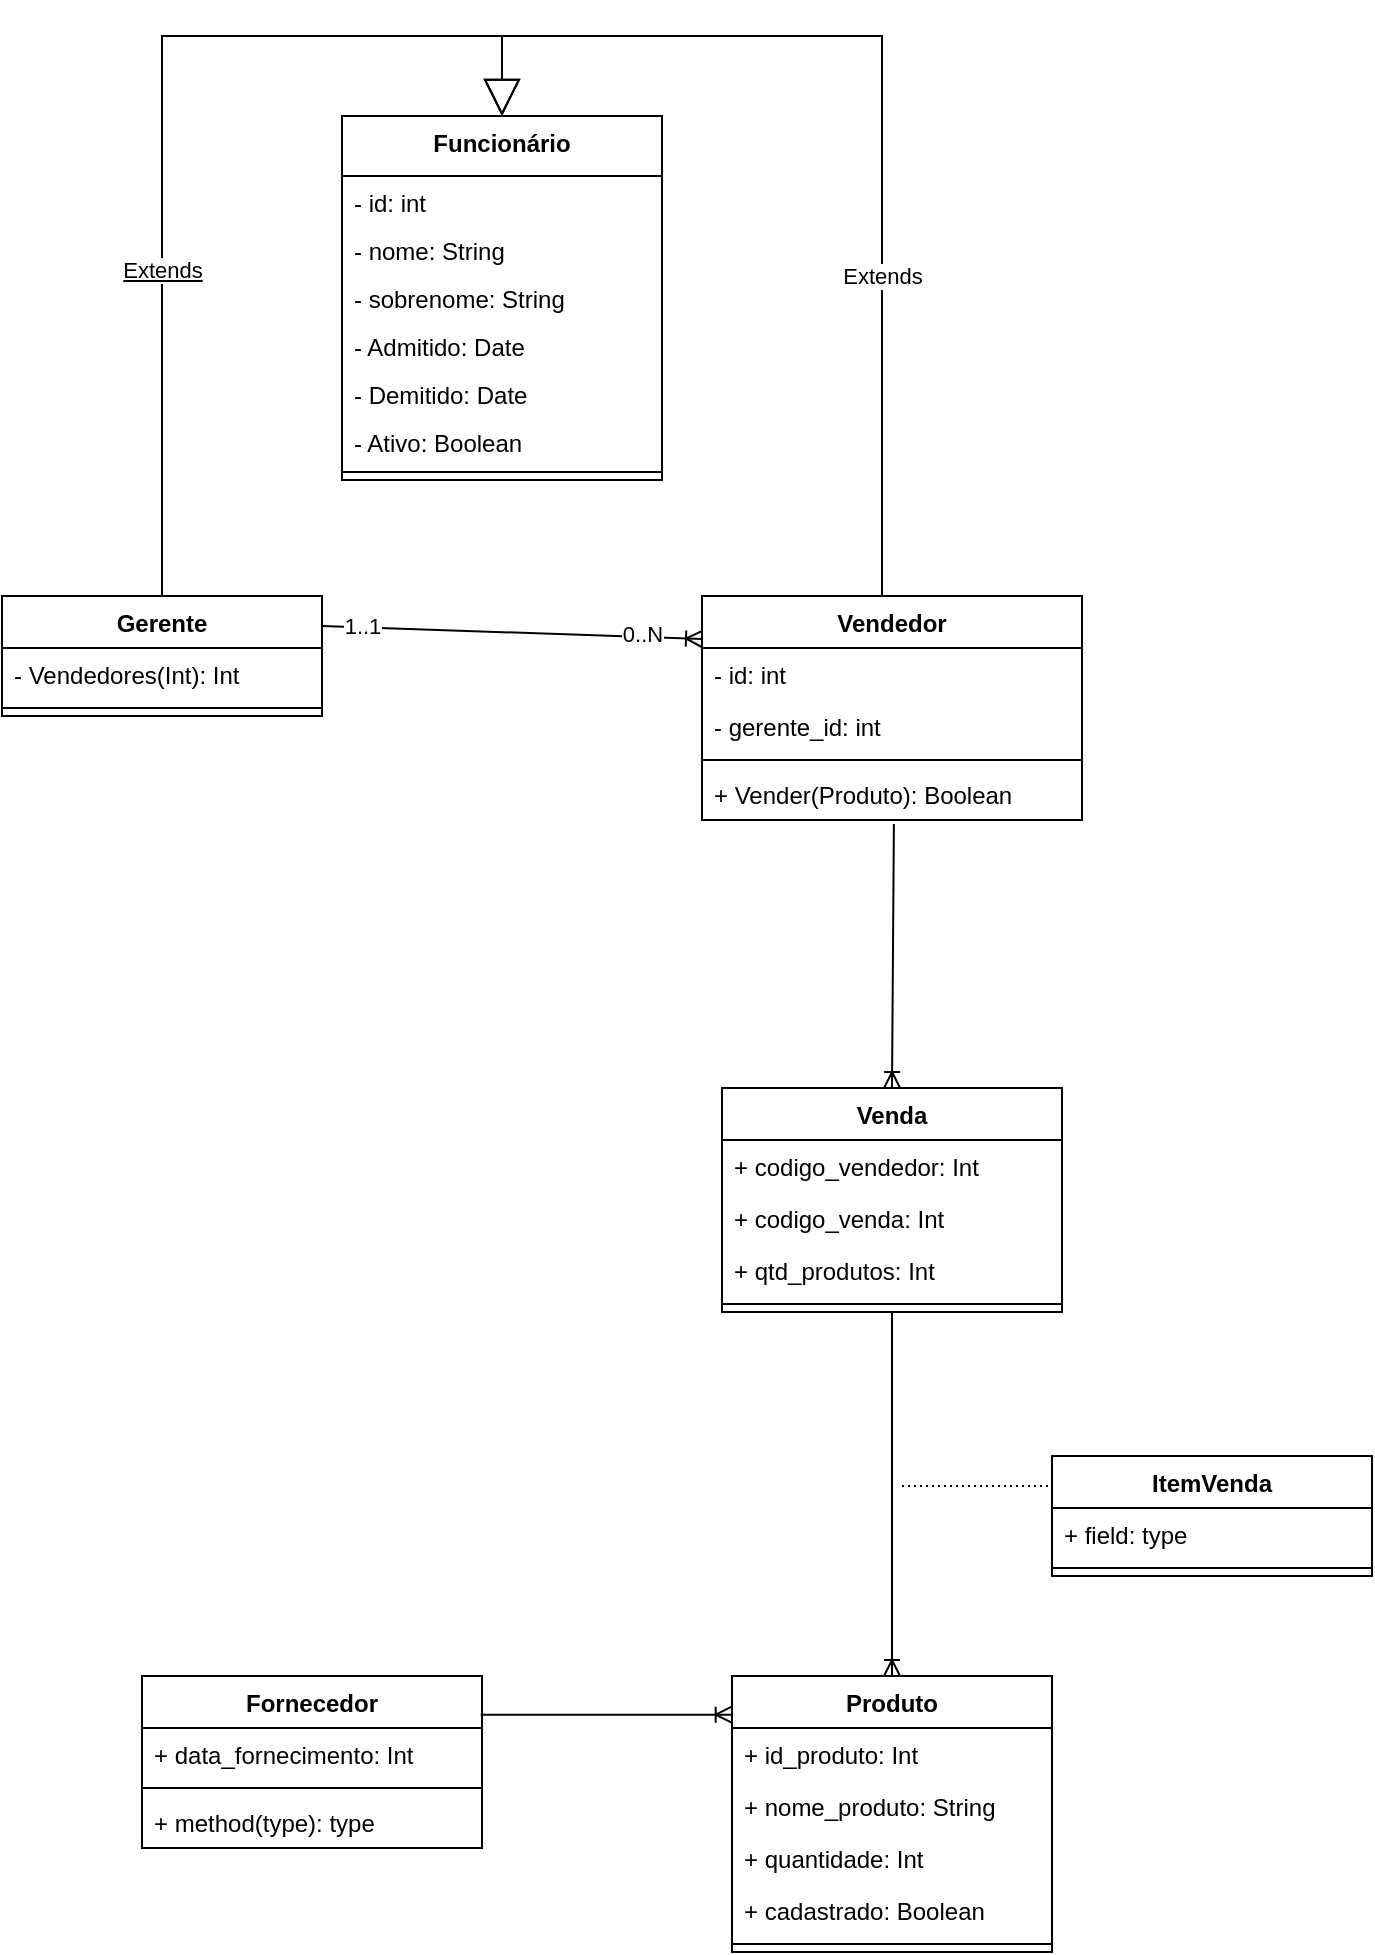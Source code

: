<mxfile version="20.0.0" type="github">
  <diagram id="Yc3sJ6PLqbWLHXm8ePQD" name="Page-1">
    <mxGraphModel dx="899" dy="1504" grid="1" gridSize="10" guides="1" tooltips="1" connect="1" arrows="1" fold="1" page="1" pageScale="1" pageWidth="850" pageHeight="1100" math="0" shadow="0">
      <root>
        <mxCell id="0" />
        <mxCell id="1" parent="0" />
        <mxCell id="ZTg7QbxthFuaDweqiiDR-2" value="Funcionário" style="swimlane;fontStyle=1;align=center;verticalAlign=top;childLayout=stackLayout;horizontal=1;startSize=30;horizontalStack=0;resizeParent=1;resizeParentMax=0;resizeLast=0;collapsible=1;marginBottom=0;" parent="1" vertex="1">
          <mxGeometry x="190" y="50" width="160" height="182" as="geometry">
            <mxRectangle x="200" y="390" width="110" height="30" as="alternateBounds" />
          </mxGeometry>
        </mxCell>
        <mxCell id="ZTg7QbxthFuaDweqiiDR-3" value="- id: int" style="text;strokeColor=none;fillColor=none;align=left;verticalAlign=top;spacingLeft=4;spacingRight=4;overflow=hidden;rotatable=0;points=[[0,0.5],[1,0.5]];portConstraint=eastwest;" parent="ZTg7QbxthFuaDweqiiDR-2" vertex="1">
          <mxGeometry y="30" width="160" height="24" as="geometry" />
        </mxCell>
        <mxCell id="ZTg7QbxthFuaDweqiiDR-10" value="- nome: String" style="text;strokeColor=none;fillColor=none;align=left;verticalAlign=top;spacingLeft=4;spacingRight=4;overflow=hidden;rotatable=0;points=[[0,0.5],[1,0.5]];portConstraint=eastwest;" parent="ZTg7QbxthFuaDweqiiDR-2" vertex="1">
          <mxGeometry y="54" width="160" height="24" as="geometry" />
        </mxCell>
        <mxCell id="ZTg7QbxthFuaDweqiiDR-23" value="- sobrenome: String" style="text;strokeColor=none;fillColor=none;align=left;verticalAlign=top;spacingLeft=4;spacingRight=4;overflow=hidden;rotatable=0;points=[[0,0.5],[1,0.5]];portConstraint=eastwest;" parent="ZTg7QbxthFuaDweqiiDR-2" vertex="1">
          <mxGeometry y="78" width="160" height="24" as="geometry" />
        </mxCell>
        <mxCell id="ZTg7QbxthFuaDweqiiDR-24" value="- Admitido: Date" style="text;strokeColor=none;fillColor=none;align=left;verticalAlign=top;spacingLeft=4;spacingRight=4;overflow=hidden;rotatable=0;points=[[0,0.5],[1,0.5]];portConstraint=eastwest;" parent="ZTg7QbxthFuaDweqiiDR-2" vertex="1">
          <mxGeometry y="102" width="160" height="24" as="geometry" />
        </mxCell>
        <mxCell id="ZTg7QbxthFuaDweqiiDR-28" value="- Demitido: Date" style="text;strokeColor=none;fillColor=none;align=left;verticalAlign=top;spacingLeft=4;spacingRight=4;overflow=hidden;rotatable=0;points=[[0,0.5],[1,0.5]];portConstraint=eastwest;" parent="ZTg7QbxthFuaDweqiiDR-2" vertex="1">
          <mxGeometry y="126" width="160" height="24" as="geometry" />
        </mxCell>
        <mxCell id="ZTg7QbxthFuaDweqiiDR-25" value="- Ativo: Boolean" style="text;strokeColor=none;fillColor=none;align=left;verticalAlign=top;spacingLeft=4;spacingRight=4;overflow=hidden;rotatable=0;points=[[0,0.5],[1,0.5]];portConstraint=eastwest;" parent="ZTg7QbxthFuaDweqiiDR-2" vertex="1">
          <mxGeometry y="150" width="160" height="24" as="geometry" />
        </mxCell>
        <mxCell id="ZTg7QbxthFuaDweqiiDR-4" value="" style="line;strokeWidth=1;fillColor=none;align=left;verticalAlign=middle;spacingTop=-1;spacingLeft=3;spacingRight=3;rotatable=0;labelPosition=right;points=[];portConstraint=eastwest;" parent="ZTg7QbxthFuaDweqiiDR-2" vertex="1">
          <mxGeometry y="174" width="160" height="8" as="geometry" />
        </mxCell>
        <mxCell id="ZTg7QbxthFuaDweqiiDR-11" value="Gerente" style="swimlane;fontStyle=1;align=center;verticalAlign=top;childLayout=stackLayout;horizontal=1;startSize=26;horizontalStack=0;resizeParent=1;resizeParentMax=0;resizeLast=0;collapsible=1;marginBottom=0;" parent="1" vertex="1">
          <mxGeometry x="20" y="290" width="160" height="60" as="geometry" />
        </mxCell>
        <mxCell id="ZTg7QbxthFuaDweqiiDR-12" value="- Vendedores(Int): Int" style="text;strokeColor=none;fillColor=none;align=left;verticalAlign=top;spacingLeft=4;spacingRight=4;overflow=hidden;rotatable=0;points=[[0,0.5],[1,0.5]];portConstraint=eastwest;" parent="ZTg7QbxthFuaDweqiiDR-11" vertex="1">
          <mxGeometry y="26" width="160" height="26" as="geometry" />
        </mxCell>
        <mxCell id="ZTg7QbxthFuaDweqiiDR-13" value="" style="line;strokeWidth=1;fillColor=none;align=left;verticalAlign=middle;spacingTop=-1;spacingLeft=3;spacingRight=3;rotatable=0;labelPosition=right;points=[];portConstraint=eastwest;" parent="ZTg7QbxthFuaDweqiiDR-11" vertex="1">
          <mxGeometry y="52" width="160" height="8" as="geometry" />
        </mxCell>
        <mxCell id="ZTg7QbxthFuaDweqiiDR-16" value="Vendedor" style="swimlane;fontStyle=1;align=center;verticalAlign=top;childLayout=stackLayout;horizontal=1;startSize=26;horizontalStack=0;resizeParent=1;resizeParentMax=0;resizeLast=0;collapsible=1;marginBottom=0;" parent="1" vertex="1">
          <mxGeometry x="370" y="290" width="190" height="112" as="geometry" />
        </mxCell>
        <mxCell id="ZTg7QbxthFuaDweqiiDR-17" value="- id: int" style="text;strokeColor=none;fillColor=none;align=left;verticalAlign=top;spacingLeft=4;spacingRight=4;overflow=hidden;rotatable=0;points=[[0,0.5],[1,0.5]];portConstraint=eastwest;" parent="ZTg7QbxthFuaDweqiiDR-16" vertex="1">
          <mxGeometry y="26" width="190" height="26" as="geometry" />
        </mxCell>
        <mxCell id="ZTg7QbxthFuaDweqiiDR-45" value="- gerente_id: int " style="text;strokeColor=none;fillColor=none;align=left;verticalAlign=top;spacingLeft=4;spacingRight=4;overflow=hidden;rotatable=0;points=[[0,0.5],[1,0.5]];portConstraint=eastwest;" parent="ZTg7QbxthFuaDweqiiDR-16" vertex="1">
          <mxGeometry y="52" width="190" height="26" as="geometry" />
        </mxCell>
        <mxCell id="ZTg7QbxthFuaDweqiiDR-18" value="" style="line;strokeWidth=1;fillColor=none;align=left;verticalAlign=middle;spacingTop=-1;spacingLeft=3;spacingRight=3;rotatable=0;labelPosition=right;points=[];portConstraint=eastwest;" parent="ZTg7QbxthFuaDweqiiDR-16" vertex="1">
          <mxGeometry y="78" width="190" height="8" as="geometry" />
        </mxCell>
        <mxCell id="ZTg7QbxthFuaDweqiiDR-19" value="+ Vender(Produto): Boolean" style="text;strokeColor=none;fillColor=none;align=left;verticalAlign=top;spacingLeft=4;spacingRight=4;overflow=hidden;rotatable=0;points=[[0,0.5],[1,0.5]];portConstraint=eastwest;" parent="ZTg7QbxthFuaDweqiiDR-16" vertex="1">
          <mxGeometry y="86" width="190" height="26" as="geometry" />
        </mxCell>
        <mxCell id="ZTg7QbxthFuaDweqiiDR-32" value="Venda" style="swimlane;fontStyle=1;align=center;verticalAlign=top;childLayout=stackLayout;horizontal=1;startSize=26;horizontalStack=0;resizeParent=1;resizeParentMax=0;resizeLast=0;collapsible=1;marginBottom=0;" parent="1" vertex="1">
          <mxGeometry x="380" y="536" width="170" height="112" as="geometry" />
        </mxCell>
        <mxCell id="ZTg7QbxthFuaDweqiiDR-50" value="+ codigo_vendedor: Int" style="text;strokeColor=none;fillColor=none;align=left;verticalAlign=top;spacingLeft=4;spacingRight=4;overflow=hidden;rotatable=0;points=[[0,0.5],[1,0.5]];portConstraint=eastwest;" parent="ZTg7QbxthFuaDweqiiDR-32" vertex="1">
          <mxGeometry y="26" width="170" height="26" as="geometry" />
        </mxCell>
        <mxCell id="ZTg7QbxthFuaDweqiiDR-74" value="+ codigo_venda: Int" style="text;strokeColor=none;fillColor=none;align=left;verticalAlign=top;spacingLeft=4;spacingRight=4;overflow=hidden;rotatable=0;points=[[0,0.5],[1,0.5]];portConstraint=eastwest;" parent="ZTg7QbxthFuaDweqiiDR-32" vertex="1">
          <mxGeometry y="52" width="170" height="26" as="geometry" />
        </mxCell>
        <mxCell id="ZTg7QbxthFuaDweqiiDR-33" value="+ qtd_produtos: Int" style="text;strokeColor=none;fillColor=none;align=left;verticalAlign=top;spacingLeft=4;spacingRight=4;overflow=hidden;rotatable=0;points=[[0,0.5],[1,0.5]];portConstraint=eastwest;" parent="ZTg7QbxthFuaDweqiiDR-32" vertex="1">
          <mxGeometry y="78" width="170" height="26" as="geometry" />
        </mxCell>
        <mxCell id="ZTg7QbxthFuaDweqiiDR-34" value="" style="line;strokeWidth=1;fillColor=none;align=left;verticalAlign=middle;spacingTop=-1;spacingLeft=3;spacingRight=3;rotatable=0;labelPosition=right;points=[];portConstraint=eastwest;" parent="ZTg7QbxthFuaDweqiiDR-32" vertex="1">
          <mxGeometry y="104" width="170" height="8" as="geometry" />
        </mxCell>
        <mxCell id="ZTg7QbxthFuaDweqiiDR-36" value="Extends" style="endArrow=block;endSize=16;endFill=0;html=1;rounded=0;elbow=vertical;fontStyle=4;entryX=0.5;entryY=0;entryDx=0;entryDy=0;exitX=0.5;exitY=0;exitDx=0;exitDy=0;edgeStyle=orthogonalEdgeStyle;" parent="1" source="ZTg7QbxthFuaDweqiiDR-11" target="ZTg7QbxthFuaDweqiiDR-2" edge="1">
          <mxGeometry x="-0.334" width="160" relative="1" as="geometry">
            <mxPoint x="90" y="119" as="sourcePoint" />
            <mxPoint x="330" y="169" as="targetPoint" />
            <Array as="points">
              <mxPoint x="100" y="10" />
              <mxPoint x="270" y="10" />
            </Array>
            <mxPoint as="offset" />
          </mxGeometry>
        </mxCell>
        <mxCell id="ZTg7QbxthFuaDweqiiDR-37" value="Extends" style="endArrow=block;endSize=16;endFill=0;html=1;rounded=0;elbow=vertical;entryX=0.5;entryY=0;entryDx=0;entryDy=0;exitX=0.5;exitY=0;exitDx=0;exitDy=0;edgeStyle=orthogonalEdgeStyle;" parent="1" source="ZTg7QbxthFuaDweqiiDR-16" target="ZTg7QbxthFuaDweqiiDR-2" edge="1">
          <mxGeometry x="-0.36" width="160" relative="1" as="geometry">
            <mxPoint x="440" y="160" as="sourcePoint" />
            <mxPoint x="370" y="210" as="targetPoint" />
            <Array as="points">
              <mxPoint x="460" y="10" />
              <mxPoint x="270" y="10" />
            </Array>
            <mxPoint as="offset" />
          </mxGeometry>
        </mxCell>
        <mxCell id="ZTg7QbxthFuaDweqiiDR-51" value="Produto" style="swimlane;fontStyle=1;align=center;verticalAlign=top;childLayout=stackLayout;horizontal=1;startSize=26;horizontalStack=0;resizeParent=1;resizeParentMax=0;resizeLast=0;collapsible=1;marginBottom=0;" parent="1" vertex="1">
          <mxGeometry x="385" y="830" width="160" height="138" as="geometry">
            <mxRectangle x="385" y="850" width="90" height="26" as="alternateBounds" />
          </mxGeometry>
        </mxCell>
        <mxCell id="ZTg7QbxthFuaDweqiiDR-52" value="+ id_produto: Int" style="text;strokeColor=none;fillColor=none;align=left;verticalAlign=top;spacingLeft=4;spacingRight=4;overflow=hidden;rotatable=0;points=[[0,0.5],[1,0.5]];portConstraint=eastwest;" parent="ZTg7QbxthFuaDweqiiDR-51" vertex="1">
          <mxGeometry y="26" width="160" height="26" as="geometry" />
        </mxCell>
        <mxCell id="ZTg7QbxthFuaDweqiiDR-82" value="+ nome_produto: String" style="text;strokeColor=none;fillColor=none;align=left;verticalAlign=top;spacingLeft=4;spacingRight=4;overflow=hidden;rotatable=0;points=[[0,0.5],[1,0.5]];portConstraint=eastwest;" parent="ZTg7QbxthFuaDweqiiDR-51" vertex="1">
          <mxGeometry y="52" width="160" height="26" as="geometry" />
        </mxCell>
        <mxCell id="ZTg7QbxthFuaDweqiiDR-83" value="+ quantidade: Int" style="text;strokeColor=none;fillColor=none;align=left;verticalAlign=top;spacingLeft=4;spacingRight=4;overflow=hidden;rotatable=0;points=[[0,0.5],[1,0.5]];portConstraint=eastwest;" parent="ZTg7QbxthFuaDweqiiDR-51" vertex="1">
          <mxGeometry y="78" width="160" height="26" as="geometry" />
        </mxCell>
        <mxCell id="ZTg7QbxthFuaDweqiiDR-84" value="+ cadastrado: Boolean" style="text;strokeColor=none;fillColor=none;align=left;verticalAlign=top;spacingLeft=4;spacingRight=4;overflow=hidden;rotatable=0;points=[[0,0.5],[1,0.5]];portConstraint=eastwest;" parent="ZTg7QbxthFuaDweqiiDR-51" vertex="1">
          <mxGeometry y="104" width="160" height="26" as="geometry" />
        </mxCell>
        <mxCell id="ZTg7QbxthFuaDweqiiDR-53" value="" style="line;strokeWidth=1;fillColor=none;align=left;verticalAlign=middle;spacingTop=-1;spacingLeft=3;spacingRight=3;rotatable=0;labelPosition=right;points=[];portConstraint=eastwest;" parent="ZTg7QbxthFuaDweqiiDR-51" vertex="1">
          <mxGeometry y="130" width="160" height="8" as="geometry" />
        </mxCell>
        <mxCell id="ZTg7QbxthFuaDweqiiDR-60" value="" style="fontSize=12;html=1;endArrow=ERoneToMany;rounded=0;elbow=vertical;exitX=1;exitY=0.25;exitDx=0;exitDy=0;entryX=0;entryY=0.192;entryDx=0;entryDy=0;entryPerimeter=0;" parent="1" source="ZTg7QbxthFuaDweqiiDR-11" target="ZTg7QbxthFuaDweqiiDR-16" edge="1">
          <mxGeometry width="100" height="100" relative="1" as="geometry">
            <mxPoint x="220" y="300" as="sourcePoint" />
            <mxPoint x="360" y="310" as="targetPoint" />
          </mxGeometry>
        </mxCell>
        <mxCell id="ZTg7QbxthFuaDweqiiDR-61" value="0..N" style="edgeLabel;html=1;align=center;verticalAlign=middle;resizable=0;points=[];" parent="ZTg7QbxthFuaDweqiiDR-60" vertex="1" connectable="0">
          <mxGeometry x="0.794" y="2" relative="1" as="geometry">
            <mxPoint x="-11" as="offset" />
          </mxGeometry>
        </mxCell>
        <mxCell id="ZTg7QbxthFuaDweqiiDR-62" value="1..1" style="edgeLabel;html=1;align=center;verticalAlign=middle;resizable=0;points=[];" parent="ZTg7QbxthFuaDweqiiDR-60" vertex="1" connectable="0">
          <mxGeometry x="-0.865" y="-1" relative="1" as="geometry">
            <mxPoint x="7" y="-2" as="offset" />
          </mxGeometry>
        </mxCell>
        <mxCell id="ZTg7QbxthFuaDweqiiDR-70" value="" style="fontSize=12;html=1;endArrow=ERoneToMany;rounded=0;elbow=vertical;exitX=0.505;exitY=1.077;exitDx=0;exitDy=0;exitPerimeter=0;entryX=0.5;entryY=0;entryDx=0;entryDy=0;" parent="1" source="ZTg7QbxthFuaDweqiiDR-19" target="ZTg7QbxthFuaDweqiiDR-32" edge="1">
          <mxGeometry width="100" height="100" relative="1" as="geometry">
            <mxPoint x="420" y="540" as="sourcePoint" />
            <mxPoint x="520" y="440" as="targetPoint" />
          </mxGeometry>
        </mxCell>
        <mxCell id="ZTg7QbxthFuaDweqiiDR-75" value="ItemVenda" style="swimlane;fontStyle=1;align=center;verticalAlign=top;childLayout=stackLayout;horizontal=1;startSize=26;horizontalStack=0;resizeParent=1;resizeParentMax=0;resizeLast=0;collapsible=1;marginBottom=0;" parent="1" vertex="1">
          <mxGeometry x="545" y="720" width="160" height="60" as="geometry" />
        </mxCell>
        <mxCell id="ZTg7QbxthFuaDweqiiDR-76" value="+ field: type" style="text;strokeColor=none;fillColor=none;align=left;verticalAlign=top;spacingLeft=4;spacingRight=4;overflow=hidden;rotatable=0;points=[[0,0.5],[1,0.5]];portConstraint=eastwest;" parent="ZTg7QbxthFuaDweqiiDR-75" vertex="1">
          <mxGeometry y="26" width="160" height="26" as="geometry" />
        </mxCell>
        <mxCell id="ZTg7QbxthFuaDweqiiDR-77" value="" style="line;strokeWidth=1;fillColor=none;align=left;verticalAlign=middle;spacingTop=-1;spacingLeft=3;spacingRight=3;rotatable=0;labelPosition=right;points=[];portConstraint=eastwest;" parent="ZTg7QbxthFuaDweqiiDR-75" vertex="1">
          <mxGeometry y="52" width="160" height="8" as="geometry" />
        </mxCell>
        <mxCell id="ZTg7QbxthFuaDweqiiDR-79" value="" style="fontSize=12;html=1;endArrow=ERoneToMany;rounded=0;elbow=vertical;exitX=0.5;exitY=1;exitDx=0;exitDy=0;entryX=0.5;entryY=0;entryDx=0;entryDy=0;" parent="1" source="ZTg7QbxthFuaDweqiiDR-32" target="ZTg7QbxthFuaDweqiiDR-51" edge="1">
          <mxGeometry width="100" height="100" relative="1" as="geometry">
            <mxPoint x="460.24" y="674.026" as="sourcePoint" />
            <mxPoint x="420" y="810" as="targetPoint" />
            <Array as="points">
              <mxPoint x="465" y="760" />
            </Array>
          </mxGeometry>
        </mxCell>
        <mxCell id="ZTg7QbxthFuaDweqiiDR-80" value="" style="endArrow=none;html=1;rounded=0;dashed=1;dashPattern=1 2;elbow=vertical;entryX=0;entryY=0.25;entryDx=0;entryDy=0;" parent="1" target="ZTg7QbxthFuaDweqiiDR-75" edge="1">
          <mxGeometry relative="1" as="geometry">
            <mxPoint x="470" y="735" as="sourcePoint" />
            <mxPoint x="540" y="730" as="targetPoint" />
          </mxGeometry>
        </mxCell>
        <mxCell id="wNdXA-PTvrhG0jPP7Toj-1" value="Fornecedor" style="swimlane;fontStyle=1;align=center;verticalAlign=top;childLayout=stackLayout;horizontal=1;startSize=26;horizontalStack=0;resizeParent=1;resizeParentMax=0;resizeLast=0;collapsible=1;marginBottom=0;" vertex="1" parent="1">
          <mxGeometry x="90" y="830" width="170" height="86" as="geometry" />
        </mxCell>
        <mxCell id="wNdXA-PTvrhG0jPP7Toj-2" value="+ data_fornecimento: Int" style="text;strokeColor=none;fillColor=none;align=left;verticalAlign=top;spacingLeft=4;spacingRight=4;overflow=hidden;rotatable=0;points=[[0,0.5],[1,0.5]];portConstraint=eastwest;" vertex="1" parent="wNdXA-PTvrhG0jPP7Toj-1">
          <mxGeometry y="26" width="170" height="26" as="geometry" />
        </mxCell>
        <mxCell id="wNdXA-PTvrhG0jPP7Toj-3" value="" style="line;strokeWidth=1;fillColor=none;align=left;verticalAlign=middle;spacingTop=-1;spacingLeft=3;spacingRight=3;rotatable=0;labelPosition=right;points=[];portConstraint=eastwest;" vertex="1" parent="wNdXA-PTvrhG0jPP7Toj-1">
          <mxGeometry y="52" width="170" height="8" as="geometry" />
        </mxCell>
        <mxCell id="wNdXA-PTvrhG0jPP7Toj-4" value="+ method(type): type" style="text;strokeColor=none;fillColor=none;align=left;verticalAlign=top;spacingLeft=4;spacingRight=4;overflow=hidden;rotatable=0;points=[[0,0.5],[1,0.5]];portConstraint=eastwest;" vertex="1" parent="wNdXA-PTvrhG0jPP7Toj-1">
          <mxGeometry y="60" width="170" height="26" as="geometry" />
        </mxCell>
        <mxCell id="wNdXA-PTvrhG0jPP7Toj-6" value="" style="fontSize=12;html=1;endArrow=ERoneToMany;rounded=0;entryX=-0.001;entryY=0.14;entryDx=0;entryDy=0;entryPerimeter=0;exitX=0.996;exitY=0.226;exitDx=0;exitDy=0;exitPerimeter=0;" edge="1" parent="1" source="wNdXA-PTvrhG0jPP7Toj-1" target="ZTg7QbxthFuaDweqiiDR-51">
          <mxGeometry width="100" height="100" relative="1" as="geometry">
            <mxPoint x="270" y="850" as="sourcePoint" />
            <mxPoint x="380" y="850" as="targetPoint" />
          </mxGeometry>
        </mxCell>
      </root>
    </mxGraphModel>
  </diagram>
</mxfile>
